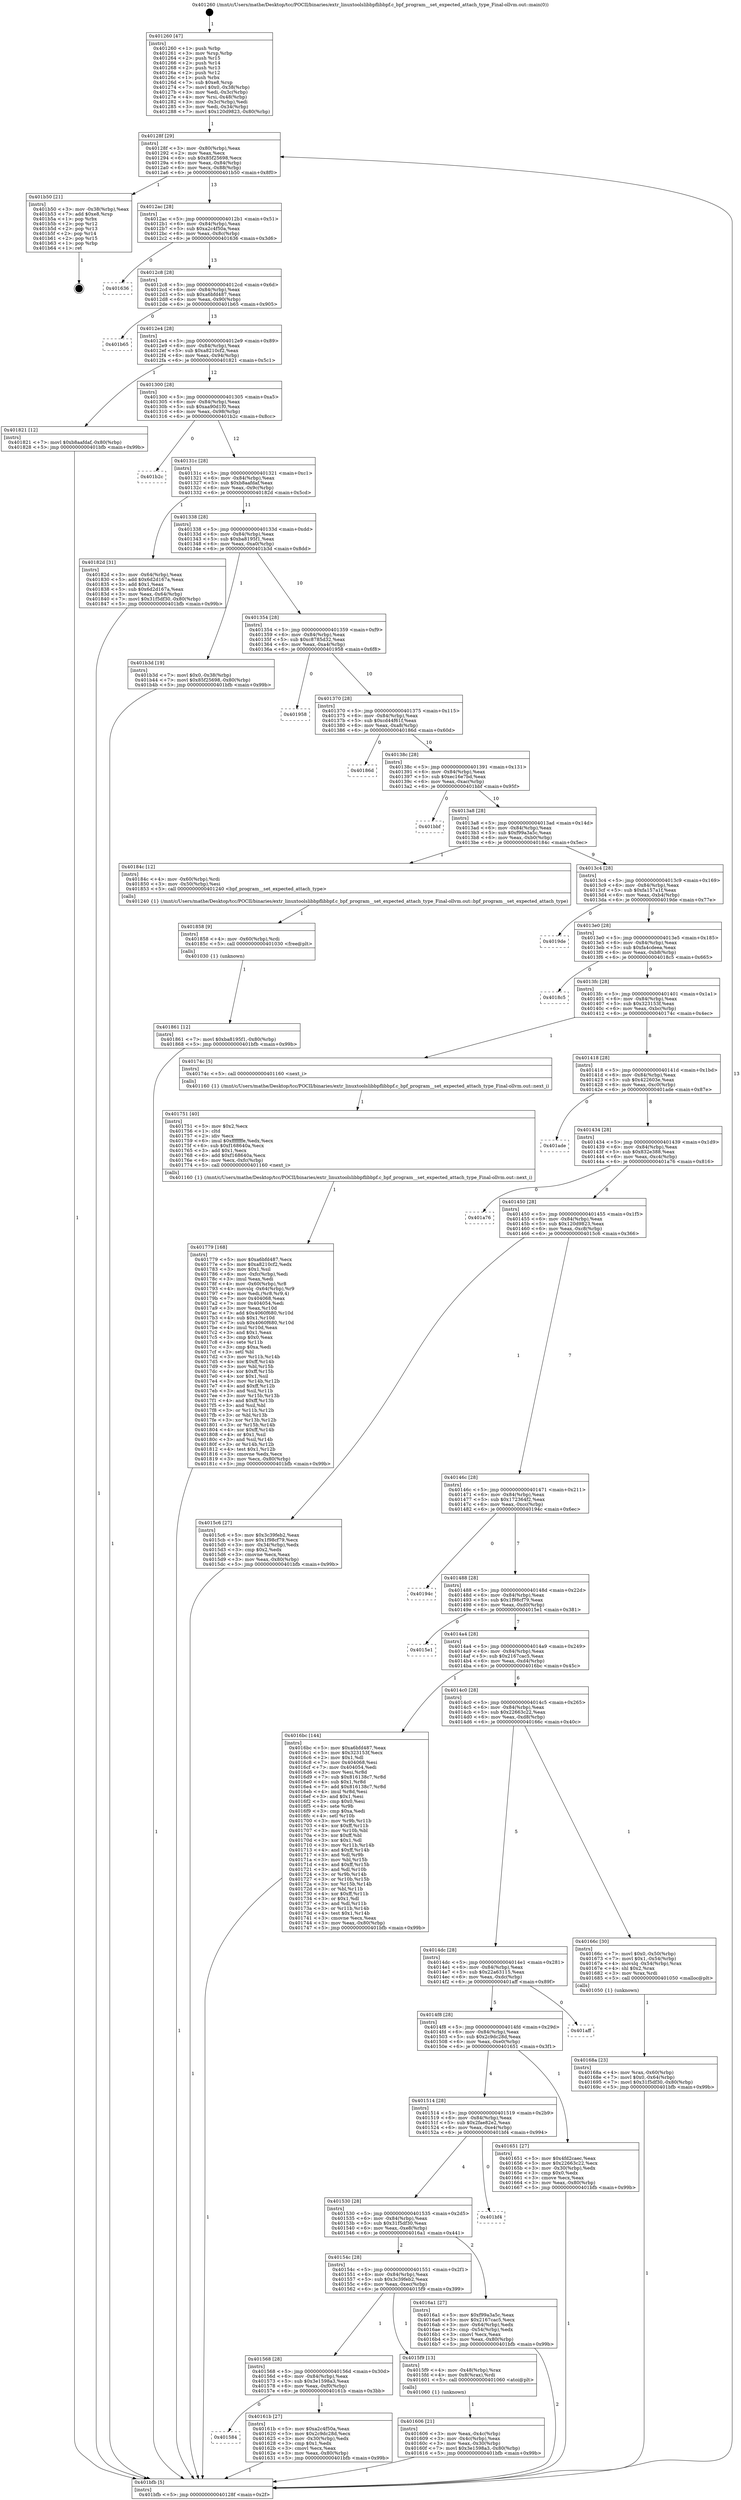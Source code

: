 digraph "0x401260" {
  label = "0x401260 (/mnt/c/Users/mathe/Desktop/tcc/POCII/binaries/extr_linuxtoolslibbpflibbpf.c_bpf_program__set_expected_attach_type_Final-ollvm.out::main(0))"
  labelloc = "t"
  node[shape=record]

  Entry [label="",width=0.3,height=0.3,shape=circle,fillcolor=black,style=filled]
  "0x40128f" [label="{
     0x40128f [29]\l
     | [instrs]\l
     &nbsp;&nbsp;0x40128f \<+3\>: mov -0x80(%rbp),%eax\l
     &nbsp;&nbsp;0x401292 \<+2\>: mov %eax,%ecx\l
     &nbsp;&nbsp;0x401294 \<+6\>: sub $0x85f25698,%ecx\l
     &nbsp;&nbsp;0x40129a \<+6\>: mov %eax,-0x84(%rbp)\l
     &nbsp;&nbsp;0x4012a0 \<+6\>: mov %ecx,-0x88(%rbp)\l
     &nbsp;&nbsp;0x4012a6 \<+6\>: je 0000000000401b50 \<main+0x8f0\>\l
  }"]
  "0x401b50" [label="{
     0x401b50 [21]\l
     | [instrs]\l
     &nbsp;&nbsp;0x401b50 \<+3\>: mov -0x38(%rbp),%eax\l
     &nbsp;&nbsp;0x401b53 \<+7\>: add $0xe8,%rsp\l
     &nbsp;&nbsp;0x401b5a \<+1\>: pop %rbx\l
     &nbsp;&nbsp;0x401b5b \<+2\>: pop %r12\l
     &nbsp;&nbsp;0x401b5d \<+2\>: pop %r13\l
     &nbsp;&nbsp;0x401b5f \<+2\>: pop %r14\l
     &nbsp;&nbsp;0x401b61 \<+2\>: pop %r15\l
     &nbsp;&nbsp;0x401b63 \<+1\>: pop %rbp\l
     &nbsp;&nbsp;0x401b64 \<+1\>: ret\l
  }"]
  "0x4012ac" [label="{
     0x4012ac [28]\l
     | [instrs]\l
     &nbsp;&nbsp;0x4012ac \<+5\>: jmp 00000000004012b1 \<main+0x51\>\l
     &nbsp;&nbsp;0x4012b1 \<+6\>: mov -0x84(%rbp),%eax\l
     &nbsp;&nbsp;0x4012b7 \<+5\>: sub $0xa2c4f50a,%eax\l
     &nbsp;&nbsp;0x4012bc \<+6\>: mov %eax,-0x8c(%rbp)\l
     &nbsp;&nbsp;0x4012c2 \<+6\>: je 0000000000401636 \<main+0x3d6\>\l
  }"]
  Exit [label="",width=0.3,height=0.3,shape=circle,fillcolor=black,style=filled,peripheries=2]
  "0x401636" [label="{
     0x401636\l
  }", style=dashed]
  "0x4012c8" [label="{
     0x4012c8 [28]\l
     | [instrs]\l
     &nbsp;&nbsp;0x4012c8 \<+5\>: jmp 00000000004012cd \<main+0x6d\>\l
     &nbsp;&nbsp;0x4012cd \<+6\>: mov -0x84(%rbp),%eax\l
     &nbsp;&nbsp;0x4012d3 \<+5\>: sub $0xa6bfd487,%eax\l
     &nbsp;&nbsp;0x4012d8 \<+6\>: mov %eax,-0x90(%rbp)\l
     &nbsp;&nbsp;0x4012de \<+6\>: je 0000000000401b65 \<main+0x905\>\l
  }"]
  "0x401861" [label="{
     0x401861 [12]\l
     | [instrs]\l
     &nbsp;&nbsp;0x401861 \<+7\>: movl $0xba8195f1,-0x80(%rbp)\l
     &nbsp;&nbsp;0x401868 \<+5\>: jmp 0000000000401bfb \<main+0x99b\>\l
  }"]
  "0x401b65" [label="{
     0x401b65\l
  }", style=dashed]
  "0x4012e4" [label="{
     0x4012e4 [28]\l
     | [instrs]\l
     &nbsp;&nbsp;0x4012e4 \<+5\>: jmp 00000000004012e9 \<main+0x89\>\l
     &nbsp;&nbsp;0x4012e9 \<+6\>: mov -0x84(%rbp),%eax\l
     &nbsp;&nbsp;0x4012ef \<+5\>: sub $0xa8210cf2,%eax\l
     &nbsp;&nbsp;0x4012f4 \<+6\>: mov %eax,-0x94(%rbp)\l
     &nbsp;&nbsp;0x4012fa \<+6\>: je 0000000000401821 \<main+0x5c1\>\l
  }"]
  "0x401858" [label="{
     0x401858 [9]\l
     | [instrs]\l
     &nbsp;&nbsp;0x401858 \<+4\>: mov -0x60(%rbp),%rdi\l
     &nbsp;&nbsp;0x40185c \<+5\>: call 0000000000401030 \<free@plt\>\l
     | [calls]\l
     &nbsp;&nbsp;0x401030 \{1\} (unknown)\l
  }"]
  "0x401821" [label="{
     0x401821 [12]\l
     | [instrs]\l
     &nbsp;&nbsp;0x401821 \<+7\>: movl $0xb8aafdaf,-0x80(%rbp)\l
     &nbsp;&nbsp;0x401828 \<+5\>: jmp 0000000000401bfb \<main+0x99b\>\l
  }"]
  "0x401300" [label="{
     0x401300 [28]\l
     | [instrs]\l
     &nbsp;&nbsp;0x401300 \<+5\>: jmp 0000000000401305 \<main+0xa5\>\l
     &nbsp;&nbsp;0x401305 \<+6\>: mov -0x84(%rbp),%eax\l
     &nbsp;&nbsp;0x40130b \<+5\>: sub $0xaa90d1f0,%eax\l
     &nbsp;&nbsp;0x401310 \<+6\>: mov %eax,-0x98(%rbp)\l
     &nbsp;&nbsp;0x401316 \<+6\>: je 0000000000401b2c \<main+0x8cc\>\l
  }"]
  "0x401779" [label="{
     0x401779 [168]\l
     | [instrs]\l
     &nbsp;&nbsp;0x401779 \<+5\>: mov $0xa6bfd487,%ecx\l
     &nbsp;&nbsp;0x40177e \<+5\>: mov $0xa8210cf2,%edx\l
     &nbsp;&nbsp;0x401783 \<+3\>: mov $0x1,%sil\l
     &nbsp;&nbsp;0x401786 \<+6\>: mov -0xfc(%rbp),%edi\l
     &nbsp;&nbsp;0x40178c \<+3\>: imul %eax,%edi\l
     &nbsp;&nbsp;0x40178f \<+4\>: mov -0x60(%rbp),%r8\l
     &nbsp;&nbsp;0x401793 \<+4\>: movslq -0x64(%rbp),%r9\l
     &nbsp;&nbsp;0x401797 \<+4\>: mov %edi,(%r8,%r9,4)\l
     &nbsp;&nbsp;0x40179b \<+7\>: mov 0x404068,%eax\l
     &nbsp;&nbsp;0x4017a2 \<+7\>: mov 0x404054,%edi\l
     &nbsp;&nbsp;0x4017a9 \<+3\>: mov %eax,%r10d\l
     &nbsp;&nbsp;0x4017ac \<+7\>: add $0x4060f680,%r10d\l
     &nbsp;&nbsp;0x4017b3 \<+4\>: sub $0x1,%r10d\l
     &nbsp;&nbsp;0x4017b7 \<+7\>: sub $0x4060f680,%r10d\l
     &nbsp;&nbsp;0x4017be \<+4\>: imul %r10d,%eax\l
     &nbsp;&nbsp;0x4017c2 \<+3\>: and $0x1,%eax\l
     &nbsp;&nbsp;0x4017c5 \<+3\>: cmp $0x0,%eax\l
     &nbsp;&nbsp;0x4017c8 \<+4\>: sete %r11b\l
     &nbsp;&nbsp;0x4017cc \<+3\>: cmp $0xa,%edi\l
     &nbsp;&nbsp;0x4017cf \<+3\>: setl %bl\l
     &nbsp;&nbsp;0x4017d2 \<+3\>: mov %r11b,%r14b\l
     &nbsp;&nbsp;0x4017d5 \<+4\>: xor $0xff,%r14b\l
     &nbsp;&nbsp;0x4017d9 \<+3\>: mov %bl,%r15b\l
     &nbsp;&nbsp;0x4017dc \<+4\>: xor $0xff,%r15b\l
     &nbsp;&nbsp;0x4017e0 \<+4\>: xor $0x1,%sil\l
     &nbsp;&nbsp;0x4017e4 \<+3\>: mov %r14b,%r12b\l
     &nbsp;&nbsp;0x4017e7 \<+4\>: and $0xff,%r12b\l
     &nbsp;&nbsp;0x4017eb \<+3\>: and %sil,%r11b\l
     &nbsp;&nbsp;0x4017ee \<+3\>: mov %r15b,%r13b\l
     &nbsp;&nbsp;0x4017f1 \<+4\>: and $0xff,%r13b\l
     &nbsp;&nbsp;0x4017f5 \<+3\>: and %sil,%bl\l
     &nbsp;&nbsp;0x4017f8 \<+3\>: or %r11b,%r12b\l
     &nbsp;&nbsp;0x4017fb \<+3\>: or %bl,%r13b\l
     &nbsp;&nbsp;0x4017fe \<+3\>: xor %r13b,%r12b\l
     &nbsp;&nbsp;0x401801 \<+3\>: or %r15b,%r14b\l
     &nbsp;&nbsp;0x401804 \<+4\>: xor $0xff,%r14b\l
     &nbsp;&nbsp;0x401808 \<+4\>: or $0x1,%sil\l
     &nbsp;&nbsp;0x40180c \<+3\>: and %sil,%r14b\l
     &nbsp;&nbsp;0x40180f \<+3\>: or %r14b,%r12b\l
     &nbsp;&nbsp;0x401812 \<+4\>: test $0x1,%r12b\l
     &nbsp;&nbsp;0x401816 \<+3\>: cmovne %edx,%ecx\l
     &nbsp;&nbsp;0x401819 \<+3\>: mov %ecx,-0x80(%rbp)\l
     &nbsp;&nbsp;0x40181c \<+5\>: jmp 0000000000401bfb \<main+0x99b\>\l
  }"]
  "0x401b2c" [label="{
     0x401b2c\l
  }", style=dashed]
  "0x40131c" [label="{
     0x40131c [28]\l
     | [instrs]\l
     &nbsp;&nbsp;0x40131c \<+5\>: jmp 0000000000401321 \<main+0xc1\>\l
     &nbsp;&nbsp;0x401321 \<+6\>: mov -0x84(%rbp),%eax\l
     &nbsp;&nbsp;0x401327 \<+5\>: sub $0xb8aafdaf,%eax\l
     &nbsp;&nbsp;0x40132c \<+6\>: mov %eax,-0x9c(%rbp)\l
     &nbsp;&nbsp;0x401332 \<+6\>: je 000000000040182d \<main+0x5cd\>\l
  }"]
  "0x401751" [label="{
     0x401751 [40]\l
     | [instrs]\l
     &nbsp;&nbsp;0x401751 \<+5\>: mov $0x2,%ecx\l
     &nbsp;&nbsp;0x401756 \<+1\>: cltd\l
     &nbsp;&nbsp;0x401757 \<+2\>: idiv %ecx\l
     &nbsp;&nbsp;0x401759 \<+6\>: imul $0xfffffffe,%edx,%ecx\l
     &nbsp;&nbsp;0x40175f \<+6\>: sub $0xf168640a,%ecx\l
     &nbsp;&nbsp;0x401765 \<+3\>: add $0x1,%ecx\l
     &nbsp;&nbsp;0x401768 \<+6\>: add $0xf168640a,%ecx\l
     &nbsp;&nbsp;0x40176e \<+6\>: mov %ecx,-0xfc(%rbp)\l
     &nbsp;&nbsp;0x401774 \<+5\>: call 0000000000401160 \<next_i\>\l
     | [calls]\l
     &nbsp;&nbsp;0x401160 \{1\} (/mnt/c/Users/mathe/Desktop/tcc/POCII/binaries/extr_linuxtoolslibbpflibbpf.c_bpf_program__set_expected_attach_type_Final-ollvm.out::next_i)\l
  }"]
  "0x40182d" [label="{
     0x40182d [31]\l
     | [instrs]\l
     &nbsp;&nbsp;0x40182d \<+3\>: mov -0x64(%rbp),%eax\l
     &nbsp;&nbsp;0x401830 \<+5\>: add $0x6d2d167a,%eax\l
     &nbsp;&nbsp;0x401835 \<+3\>: add $0x1,%eax\l
     &nbsp;&nbsp;0x401838 \<+5\>: sub $0x6d2d167a,%eax\l
     &nbsp;&nbsp;0x40183d \<+3\>: mov %eax,-0x64(%rbp)\l
     &nbsp;&nbsp;0x401840 \<+7\>: movl $0x31f5df30,-0x80(%rbp)\l
     &nbsp;&nbsp;0x401847 \<+5\>: jmp 0000000000401bfb \<main+0x99b\>\l
  }"]
  "0x401338" [label="{
     0x401338 [28]\l
     | [instrs]\l
     &nbsp;&nbsp;0x401338 \<+5\>: jmp 000000000040133d \<main+0xdd\>\l
     &nbsp;&nbsp;0x40133d \<+6\>: mov -0x84(%rbp),%eax\l
     &nbsp;&nbsp;0x401343 \<+5\>: sub $0xba8195f1,%eax\l
     &nbsp;&nbsp;0x401348 \<+6\>: mov %eax,-0xa0(%rbp)\l
     &nbsp;&nbsp;0x40134e \<+6\>: je 0000000000401b3d \<main+0x8dd\>\l
  }"]
  "0x40168a" [label="{
     0x40168a [23]\l
     | [instrs]\l
     &nbsp;&nbsp;0x40168a \<+4\>: mov %rax,-0x60(%rbp)\l
     &nbsp;&nbsp;0x40168e \<+7\>: movl $0x0,-0x64(%rbp)\l
     &nbsp;&nbsp;0x401695 \<+7\>: movl $0x31f5df30,-0x80(%rbp)\l
     &nbsp;&nbsp;0x40169c \<+5\>: jmp 0000000000401bfb \<main+0x99b\>\l
  }"]
  "0x401b3d" [label="{
     0x401b3d [19]\l
     | [instrs]\l
     &nbsp;&nbsp;0x401b3d \<+7\>: movl $0x0,-0x38(%rbp)\l
     &nbsp;&nbsp;0x401b44 \<+7\>: movl $0x85f25698,-0x80(%rbp)\l
     &nbsp;&nbsp;0x401b4b \<+5\>: jmp 0000000000401bfb \<main+0x99b\>\l
  }"]
  "0x401354" [label="{
     0x401354 [28]\l
     | [instrs]\l
     &nbsp;&nbsp;0x401354 \<+5\>: jmp 0000000000401359 \<main+0xf9\>\l
     &nbsp;&nbsp;0x401359 \<+6\>: mov -0x84(%rbp),%eax\l
     &nbsp;&nbsp;0x40135f \<+5\>: sub $0xc8785d32,%eax\l
     &nbsp;&nbsp;0x401364 \<+6\>: mov %eax,-0xa4(%rbp)\l
     &nbsp;&nbsp;0x40136a \<+6\>: je 0000000000401958 \<main+0x6f8\>\l
  }"]
  "0x401584" [label="{
     0x401584\l
  }", style=dashed]
  "0x401958" [label="{
     0x401958\l
  }", style=dashed]
  "0x401370" [label="{
     0x401370 [28]\l
     | [instrs]\l
     &nbsp;&nbsp;0x401370 \<+5\>: jmp 0000000000401375 \<main+0x115\>\l
     &nbsp;&nbsp;0x401375 \<+6\>: mov -0x84(%rbp),%eax\l
     &nbsp;&nbsp;0x40137b \<+5\>: sub $0xcd44f61f,%eax\l
     &nbsp;&nbsp;0x401380 \<+6\>: mov %eax,-0xa8(%rbp)\l
     &nbsp;&nbsp;0x401386 \<+6\>: je 000000000040186d \<main+0x60d\>\l
  }"]
  "0x40161b" [label="{
     0x40161b [27]\l
     | [instrs]\l
     &nbsp;&nbsp;0x40161b \<+5\>: mov $0xa2c4f50a,%eax\l
     &nbsp;&nbsp;0x401620 \<+5\>: mov $0x2c9dc28d,%ecx\l
     &nbsp;&nbsp;0x401625 \<+3\>: mov -0x30(%rbp),%edx\l
     &nbsp;&nbsp;0x401628 \<+3\>: cmp $0x1,%edx\l
     &nbsp;&nbsp;0x40162b \<+3\>: cmovl %ecx,%eax\l
     &nbsp;&nbsp;0x40162e \<+3\>: mov %eax,-0x80(%rbp)\l
     &nbsp;&nbsp;0x401631 \<+5\>: jmp 0000000000401bfb \<main+0x99b\>\l
  }"]
  "0x40186d" [label="{
     0x40186d\l
  }", style=dashed]
  "0x40138c" [label="{
     0x40138c [28]\l
     | [instrs]\l
     &nbsp;&nbsp;0x40138c \<+5\>: jmp 0000000000401391 \<main+0x131\>\l
     &nbsp;&nbsp;0x401391 \<+6\>: mov -0x84(%rbp),%eax\l
     &nbsp;&nbsp;0x401397 \<+5\>: sub $0xec16e7bd,%eax\l
     &nbsp;&nbsp;0x40139c \<+6\>: mov %eax,-0xac(%rbp)\l
     &nbsp;&nbsp;0x4013a2 \<+6\>: je 0000000000401bbf \<main+0x95f\>\l
  }"]
  "0x401606" [label="{
     0x401606 [21]\l
     | [instrs]\l
     &nbsp;&nbsp;0x401606 \<+3\>: mov %eax,-0x4c(%rbp)\l
     &nbsp;&nbsp;0x401609 \<+3\>: mov -0x4c(%rbp),%eax\l
     &nbsp;&nbsp;0x40160c \<+3\>: mov %eax,-0x30(%rbp)\l
     &nbsp;&nbsp;0x40160f \<+7\>: movl $0x3e1598a3,-0x80(%rbp)\l
     &nbsp;&nbsp;0x401616 \<+5\>: jmp 0000000000401bfb \<main+0x99b\>\l
  }"]
  "0x401bbf" [label="{
     0x401bbf\l
  }", style=dashed]
  "0x4013a8" [label="{
     0x4013a8 [28]\l
     | [instrs]\l
     &nbsp;&nbsp;0x4013a8 \<+5\>: jmp 00000000004013ad \<main+0x14d\>\l
     &nbsp;&nbsp;0x4013ad \<+6\>: mov -0x84(%rbp),%eax\l
     &nbsp;&nbsp;0x4013b3 \<+5\>: sub $0xf99a3a5c,%eax\l
     &nbsp;&nbsp;0x4013b8 \<+6\>: mov %eax,-0xb0(%rbp)\l
     &nbsp;&nbsp;0x4013be \<+6\>: je 000000000040184c \<main+0x5ec\>\l
  }"]
  "0x401568" [label="{
     0x401568 [28]\l
     | [instrs]\l
     &nbsp;&nbsp;0x401568 \<+5\>: jmp 000000000040156d \<main+0x30d\>\l
     &nbsp;&nbsp;0x40156d \<+6\>: mov -0x84(%rbp),%eax\l
     &nbsp;&nbsp;0x401573 \<+5\>: sub $0x3e1598a3,%eax\l
     &nbsp;&nbsp;0x401578 \<+6\>: mov %eax,-0xf0(%rbp)\l
     &nbsp;&nbsp;0x40157e \<+6\>: je 000000000040161b \<main+0x3bb\>\l
  }"]
  "0x40184c" [label="{
     0x40184c [12]\l
     | [instrs]\l
     &nbsp;&nbsp;0x40184c \<+4\>: mov -0x60(%rbp),%rdi\l
     &nbsp;&nbsp;0x401850 \<+3\>: mov -0x50(%rbp),%esi\l
     &nbsp;&nbsp;0x401853 \<+5\>: call 0000000000401240 \<bpf_program__set_expected_attach_type\>\l
     | [calls]\l
     &nbsp;&nbsp;0x401240 \{1\} (/mnt/c/Users/mathe/Desktop/tcc/POCII/binaries/extr_linuxtoolslibbpflibbpf.c_bpf_program__set_expected_attach_type_Final-ollvm.out::bpf_program__set_expected_attach_type)\l
  }"]
  "0x4013c4" [label="{
     0x4013c4 [28]\l
     | [instrs]\l
     &nbsp;&nbsp;0x4013c4 \<+5\>: jmp 00000000004013c9 \<main+0x169\>\l
     &nbsp;&nbsp;0x4013c9 \<+6\>: mov -0x84(%rbp),%eax\l
     &nbsp;&nbsp;0x4013cf \<+5\>: sub $0xfa157a1f,%eax\l
     &nbsp;&nbsp;0x4013d4 \<+6\>: mov %eax,-0xb4(%rbp)\l
     &nbsp;&nbsp;0x4013da \<+6\>: je 00000000004019de \<main+0x77e\>\l
  }"]
  "0x4015f9" [label="{
     0x4015f9 [13]\l
     | [instrs]\l
     &nbsp;&nbsp;0x4015f9 \<+4\>: mov -0x48(%rbp),%rax\l
     &nbsp;&nbsp;0x4015fd \<+4\>: mov 0x8(%rax),%rdi\l
     &nbsp;&nbsp;0x401601 \<+5\>: call 0000000000401060 \<atoi@plt\>\l
     | [calls]\l
     &nbsp;&nbsp;0x401060 \{1\} (unknown)\l
  }"]
  "0x4019de" [label="{
     0x4019de\l
  }", style=dashed]
  "0x4013e0" [label="{
     0x4013e0 [28]\l
     | [instrs]\l
     &nbsp;&nbsp;0x4013e0 \<+5\>: jmp 00000000004013e5 \<main+0x185\>\l
     &nbsp;&nbsp;0x4013e5 \<+6\>: mov -0x84(%rbp),%eax\l
     &nbsp;&nbsp;0x4013eb \<+5\>: sub $0xfa4cdeea,%eax\l
     &nbsp;&nbsp;0x4013f0 \<+6\>: mov %eax,-0xb8(%rbp)\l
     &nbsp;&nbsp;0x4013f6 \<+6\>: je 00000000004018c5 \<main+0x665\>\l
  }"]
  "0x40154c" [label="{
     0x40154c [28]\l
     | [instrs]\l
     &nbsp;&nbsp;0x40154c \<+5\>: jmp 0000000000401551 \<main+0x2f1\>\l
     &nbsp;&nbsp;0x401551 \<+6\>: mov -0x84(%rbp),%eax\l
     &nbsp;&nbsp;0x401557 \<+5\>: sub $0x3c39feb2,%eax\l
     &nbsp;&nbsp;0x40155c \<+6\>: mov %eax,-0xec(%rbp)\l
     &nbsp;&nbsp;0x401562 \<+6\>: je 00000000004015f9 \<main+0x399\>\l
  }"]
  "0x4018c5" [label="{
     0x4018c5\l
  }", style=dashed]
  "0x4013fc" [label="{
     0x4013fc [28]\l
     | [instrs]\l
     &nbsp;&nbsp;0x4013fc \<+5\>: jmp 0000000000401401 \<main+0x1a1\>\l
     &nbsp;&nbsp;0x401401 \<+6\>: mov -0x84(%rbp),%eax\l
     &nbsp;&nbsp;0x401407 \<+5\>: sub $0x323153f,%eax\l
     &nbsp;&nbsp;0x40140c \<+6\>: mov %eax,-0xbc(%rbp)\l
     &nbsp;&nbsp;0x401412 \<+6\>: je 000000000040174c \<main+0x4ec\>\l
  }"]
  "0x4016a1" [label="{
     0x4016a1 [27]\l
     | [instrs]\l
     &nbsp;&nbsp;0x4016a1 \<+5\>: mov $0xf99a3a5c,%eax\l
     &nbsp;&nbsp;0x4016a6 \<+5\>: mov $0x2167cac5,%ecx\l
     &nbsp;&nbsp;0x4016ab \<+3\>: mov -0x64(%rbp),%edx\l
     &nbsp;&nbsp;0x4016ae \<+3\>: cmp -0x54(%rbp),%edx\l
     &nbsp;&nbsp;0x4016b1 \<+3\>: cmovl %ecx,%eax\l
     &nbsp;&nbsp;0x4016b4 \<+3\>: mov %eax,-0x80(%rbp)\l
     &nbsp;&nbsp;0x4016b7 \<+5\>: jmp 0000000000401bfb \<main+0x99b\>\l
  }"]
  "0x40174c" [label="{
     0x40174c [5]\l
     | [instrs]\l
     &nbsp;&nbsp;0x40174c \<+5\>: call 0000000000401160 \<next_i\>\l
     | [calls]\l
     &nbsp;&nbsp;0x401160 \{1\} (/mnt/c/Users/mathe/Desktop/tcc/POCII/binaries/extr_linuxtoolslibbpflibbpf.c_bpf_program__set_expected_attach_type_Final-ollvm.out::next_i)\l
  }"]
  "0x401418" [label="{
     0x401418 [28]\l
     | [instrs]\l
     &nbsp;&nbsp;0x401418 \<+5\>: jmp 000000000040141d \<main+0x1bd\>\l
     &nbsp;&nbsp;0x40141d \<+6\>: mov -0x84(%rbp),%eax\l
     &nbsp;&nbsp;0x401423 \<+5\>: sub $0x422603e,%eax\l
     &nbsp;&nbsp;0x401428 \<+6\>: mov %eax,-0xc0(%rbp)\l
     &nbsp;&nbsp;0x40142e \<+6\>: je 0000000000401ade \<main+0x87e\>\l
  }"]
  "0x401530" [label="{
     0x401530 [28]\l
     | [instrs]\l
     &nbsp;&nbsp;0x401530 \<+5\>: jmp 0000000000401535 \<main+0x2d5\>\l
     &nbsp;&nbsp;0x401535 \<+6\>: mov -0x84(%rbp),%eax\l
     &nbsp;&nbsp;0x40153b \<+5\>: sub $0x31f5df30,%eax\l
     &nbsp;&nbsp;0x401540 \<+6\>: mov %eax,-0xe8(%rbp)\l
     &nbsp;&nbsp;0x401546 \<+6\>: je 00000000004016a1 \<main+0x441\>\l
  }"]
  "0x401ade" [label="{
     0x401ade\l
  }", style=dashed]
  "0x401434" [label="{
     0x401434 [28]\l
     | [instrs]\l
     &nbsp;&nbsp;0x401434 \<+5\>: jmp 0000000000401439 \<main+0x1d9\>\l
     &nbsp;&nbsp;0x401439 \<+6\>: mov -0x84(%rbp),%eax\l
     &nbsp;&nbsp;0x40143f \<+5\>: sub $0x832e388,%eax\l
     &nbsp;&nbsp;0x401444 \<+6\>: mov %eax,-0xc4(%rbp)\l
     &nbsp;&nbsp;0x40144a \<+6\>: je 0000000000401a76 \<main+0x816\>\l
  }"]
  "0x401bf4" [label="{
     0x401bf4\l
  }", style=dashed]
  "0x401a76" [label="{
     0x401a76\l
  }", style=dashed]
  "0x401450" [label="{
     0x401450 [28]\l
     | [instrs]\l
     &nbsp;&nbsp;0x401450 \<+5\>: jmp 0000000000401455 \<main+0x1f5\>\l
     &nbsp;&nbsp;0x401455 \<+6\>: mov -0x84(%rbp),%eax\l
     &nbsp;&nbsp;0x40145b \<+5\>: sub $0x120d9823,%eax\l
     &nbsp;&nbsp;0x401460 \<+6\>: mov %eax,-0xc8(%rbp)\l
     &nbsp;&nbsp;0x401466 \<+6\>: je 00000000004015c6 \<main+0x366\>\l
  }"]
  "0x401514" [label="{
     0x401514 [28]\l
     | [instrs]\l
     &nbsp;&nbsp;0x401514 \<+5\>: jmp 0000000000401519 \<main+0x2b9\>\l
     &nbsp;&nbsp;0x401519 \<+6\>: mov -0x84(%rbp),%eax\l
     &nbsp;&nbsp;0x40151f \<+5\>: sub $0x2fae82e2,%eax\l
     &nbsp;&nbsp;0x401524 \<+6\>: mov %eax,-0xe4(%rbp)\l
     &nbsp;&nbsp;0x40152a \<+6\>: je 0000000000401bf4 \<main+0x994\>\l
  }"]
  "0x4015c6" [label="{
     0x4015c6 [27]\l
     | [instrs]\l
     &nbsp;&nbsp;0x4015c6 \<+5\>: mov $0x3c39feb2,%eax\l
     &nbsp;&nbsp;0x4015cb \<+5\>: mov $0x1f98cf79,%ecx\l
     &nbsp;&nbsp;0x4015d0 \<+3\>: mov -0x34(%rbp),%edx\l
     &nbsp;&nbsp;0x4015d3 \<+3\>: cmp $0x2,%edx\l
     &nbsp;&nbsp;0x4015d6 \<+3\>: cmovne %ecx,%eax\l
     &nbsp;&nbsp;0x4015d9 \<+3\>: mov %eax,-0x80(%rbp)\l
     &nbsp;&nbsp;0x4015dc \<+5\>: jmp 0000000000401bfb \<main+0x99b\>\l
  }"]
  "0x40146c" [label="{
     0x40146c [28]\l
     | [instrs]\l
     &nbsp;&nbsp;0x40146c \<+5\>: jmp 0000000000401471 \<main+0x211\>\l
     &nbsp;&nbsp;0x401471 \<+6\>: mov -0x84(%rbp),%eax\l
     &nbsp;&nbsp;0x401477 \<+5\>: sub $0x172364f2,%eax\l
     &nbsp;&nbsp;0x40147c \<+6\>: mov %eax,-0xcc(%rbp)\l
     &nbsp;&nbsp;0x401482 \<+6\>: je 000000000040194c \<main+0x6ec\>\l
  }"]
  "0x401bfb" [label="{
     0x401bfb [5]\l
     | [instrs]\l
     &nbsp;&nbsp;0x401bfb \<+5\>: jmp 000000000040128f \<main+0x2f\>\l
  }"]
  "0x401260" [label="{
     0x401260 [47]\l
     | [instrs]\l
     &nbsp;&nbsp;0x401260 \<+1\>: push %rbp\l
     &nbsp;&nbsp;0x401261 \<+3\>: mov %rsp,%rbp\l
     &nbsp;&nbsp;0x401264 \<+2\>: push %r15\l
     &nbsp;&nbsp;0x401266 \<+2\>: push %r14\l
     &nbsp;&nbsp;0x401268 \<+2\>: push %r13\l
     &nbsp;&nbsp;0x40126a \<+2\>: push %r12\l
     &nbsp;&nbsp;0x40126c \<+1\>: push %rbx\l
     &nbsp;&nbsp;0x40126d \<+7\>: sub $0xe8,%rsp\l
     &nbsp;&nbsp;0x401274 \<+7\>: movl $0x0,-0x38(%rbp)\l
     &nbsp;&nbsp;0x40127b \<+3\>: mov %edi,-0x3c(%rbp)\l
     &nbsp;&nbsp;0x40127e \<+4\>: mov %rsi,-0x48(%rbp)\l
     &nbsp;&nbsp;0x401282 \<+3\>: mov -0x3c(%rbp),%edi\l
     &nbsp;&nbsp;0x401285 \<+3\>: mov %edi,-0x34(%rbp)\l
     &nbsp;&nbsp;0x401288 \<+7\>: movl $0x120d9823,-0x80(%rbp)\l
  }"]
  "0x401651" [label="{
     0x401651 [27]\l
     | [instrs]\l
     &nbsp;&nbsp;0x401651 \<+5\>: mov $0x4fd2caec,%eax\l
     &nbsp;&nbsp;0x401656 \<+5\>: mov $0x22663c22,%ecx\l
     &nbsp;&nbsp;0x40165b \<+3\>: mov -0x30(%rbp),%edx\l
     &nbsp;&nbsp;0x40165e \<+3\>: cmp $0x0,%edx\l
     &nbsp;&nbsp;0x401661 \<+3\>: cmove %ecx,%eax\l
     &nbsp;&nbsp;0x401664 \<+3\>: mov %eax,-0x80(%rbp)\l
     &nbsp;&nbsp;0x401667 \<+5\>: jmp 0000000000401bfb \<main+0x99b\>\l
  }"]
  "0x40194c" [label="{
     0x40194c\l
  }", style=dashed]
  "0x401488" [label="{
     0x401488 [28]\l
     | [instrs]\l
     &nbsp;&nbsp;0x401488 \<+5\>: jmp 000000000040148d \<main+0x22d\>\l
     &nbsp;&nbsp;0x40148d \<+6\>: mov -0x84(%rbp),%eax\l
     &nbsp;&nbsp;0x401493 \<+5\>: sub $0x1f98cf79,%eax\l
     &nbsp;&nbsp;0x401498 \<+6\>: mov %eax,-0xd0(%rbp)\l
     &nbsp;&nbsp;0x40149e \<+6\>: je 00000000004015e1 \<main+0x381\>\l
  }"]
  "0x4014f8" [label="{
     0x4014f8 [28]\l
     | [instrs]\l
     &nbsp;&nbsp;0x4014f8 \<+5\>: jmp 00000000004014fd \<main+0x29d\>\l
     &nbsp;&nbsp;0x4014fd \<+6\>: mov -0x84(%rbp),%eax\l
     &nbsp;&nbsp;0x401503 \<+5\>: sub $0x2c9dc28d,%eax\l
     &nbsp;&nbsp;0x401508 \<+6\>: mov %eax,-0xe0(%rbp)\l
     &nbsp;&nbsp;0x40150e \<+6\>: je 0000000000401651 \<main+0x3f1\>\l
  }"]
  "0x4015e1" [label="{
     0x4015e1\l
  }", style=dashed]
  "0x4014a4" [label="{
     0x4014a4 [28]\l
     | [instrs]\l
     &nbsp;&nbsp;0x4014a4 \<+5\>: jmp 00000000004014a9 \<main+0x249\>\l
     &nbsp;&nbsp;0x4014a9 \<+6\>: mov -0x84(%rbp),%eax\l
     &nbsp;&nbsp;0x4014af \<+5\>: sub $0x2167cac5,%eax\l
     &nbsp;&nbsp;0x4014b4 \<+6\>: mov %eax,-0xd4(%rbp)\l
     &nbsp;&nbsp;0x4014ba \<+6\>: je 00000000004016bc \<main+0x45c\>\l
  }"]
  "0x401aff" [label="{
     0x401aff\l
  }", style=dashed]
  "0x4016bc" [label="{
     0x4016bc [144]\l
     | [instrs]\l
     &nbsp;&nbsp;0x4016bc \<+5\>: mov $0xa6bfd487,%eax\l
     &nbsp;&nbsp;0x4016c1 \<+5\>: mov $0x323153f,%ecx\l
     &nbsp;&nbsp;0x4016c6 \<+2\>: mov $0x1,%dl\l
     &nbsp;&nbsp;0x4016c8 \<+7\>: mov 0x404068,%esi\l
     &nbsp;&nbsp;0x4016cf \<+7\>: mov 0x404054,%edi\l
     &nbsp;&nbsp;0x4016d6 \<+3\>: mov %esi,%r8d\l
     &nbsp;&nbsp;0x4016d9 \<+7\>: sub $0x816138c7,%r8d\l
     &nbsp;&nbsp;0x4016e0 \<+4\>: sub $0x1,%r8d\l
     &nbsp;&nbsp;0x4016e4 \<+7\>: add $0x816138c7,%r8d\l
     &nbsp;&nbsp;0x4016eb \<+4\>: imul %r8d,%esi\l
     &nbsp;&nbsp;0x4016ef \<+3\>: and $0x1,%esi\l
     &nbsp;&nbsp;0x4016f2 \<+3\>: cmp $0x0,%esi\l
     &nbsp;&nbsp;0x4016f5 \<+4\>: sete %r9b\l
     &nbsp;&nbsp;0x4016f9 \<+3\>: cmp $0xa,%edi\l
     &nbsp;&nbsp;0x4016fc \<+4\>: setl %r10b\l
     &nbsp;&nbsp;0x401700 \<+3\>: mov %r9b,%r11b\l
     &nbsp;&nbsp;0x401703 \<+4\>: xor $0xff,%r11b\l
     &nbsp;&nbsp;0x401707 \<+3\>: mov %r10b,%bl\l
     &nbsp;&nbsp;0x40170a \<+3\>: xor $0xff,%bl\l
     &nbsp;&nbsp;0x40170d \<+3\>: xor $0x1,%dl\l
     &nbsp;&nbsp;0x401710 \<+3\>: mov %r11b,%r14b\l
     &nbsp;&nbsp;0x401713 \<+4\>: and $0xff,%r14b\l
     &nbsp;&nbsp;0x401717 \<+3\>: and %dl,%r9b\l
     &nbsp;&nbsp;0x40171a \<+3\>: mov %bl,%r15b\l
     &nbsp;&nbsp;0x40171d \<+4\>: and $0xff,%r15b\l
     &nbsp;&nbsp;0x401721 \<+3\>: and %dl,%r10b\l
     &nbsp;&nbsp;0x401724 \<+3\>: or %r9b,%r14b\l
     &nbsp;&nbsp;0x401727 \<+3\>: or %r10b,%r15b\l
     &nbsp;&nbsp;0x40172a \<+3\>: xor %r15b,%r14b\l
     &nbsp;&nbsp;0x40172d \<+3\>: or %bl,%r11b\l
     &nbsp;&nbsp;0x401730 \<+4\>: xor $0xff,%r11b\l
     &nbsp;&nbsp;0x401734 \<+3\>: or $0x1,%dl\l
     &nbsp;&nbsp;0x401737 \<+3\>: and %dl,%r11b\l
     &nbsp;&nbsp;0x40173a \<+3\>: or %r11b,%r14b\l
     &nbsp;&nbsp;0x40173d \<+4\>: test $0x1,%r14b\l
     &nbsp;&nbsp;0x401741 \<+3\>: cmovne %ecx,%eax\l
     &nbsp;&nbsp;0x401744 \<+3\>: mov %eax,-0x80(%rbp)\l
     &nbsp;&nbsp;0x401747 \<+5\>: jmp 0000000000401bfb \<main+0x99b\>\l
  }"]
  "0x4014c0" [label="{
     0x4014c0 [28]\l
     | [instrs]\l
     &nbsp;&nbsp;0x4014c0 \<+5\>: jmp 00000000004014c5 \<main+0x265\>\l
     &nbsp;&nbsp;0x4014c5 \<+6\>: mov -0x84(%rbp),%eax\l
     &nbsp;&nbsp;0x4014cb \<+5\>: sub $0x22663c22,%eax\l
     &nbsp;&nbsp;0x4014d0 \<+6\>: mov %eax,-0xd8(%rbp)\l
     &nbsp;&nbsp;0x4014d6 \<+6\>: je 000000000040166c \<main+0x40c\>\l
  }"]
  "0x4014dc" [label="{
     0x4014dc [28]\l
     | [instrs]\l
     &nbsp;&nbsp;0x4014dc \<+5\>: jmp 00000000004014e1 \<main+0x281\>\l
     &nbsp;&nbsp;0x4014e1 \<+6\>: mov -0x84(%rbp),%eax\l
     &nbsp;&nbsp;0x4014e7 \<+5\>: sub $0x22a63115,%eax\l
     &nbsp;&nbsp;0x4014ec \<+6\>: mov %eax,-0xdc(%rbp)\l
     &nbsp;&nbsp;0x4014f2 \<+6\>: je 0000000000401aff \<main+0x89f\>\l
  }"]
  "0x40166c" [label="{
     0x40166c [30]\l
     | [instrs]\l
     &nbsp;&nbsp;0x40166c \<+7\>: movl $0x0,-0x50(%rbp)\l
     &nbsp;&nbsp;0x401673 \<+7\>: movl $0x1,-0x54(%rbp)\l
     &nbsp;&nbsp;0x40167a \<+4\>: movslq -0x54(%rbp),%rax\l
     &nbsp;&nbsp;0x40167e \<+4\>: shl $0x2,%rax\l
     &nbsp;&nbsp;0x401682 \<+3\>: mov %rax,%rdi\l
     &nbsp;&nbsp;0x401685 \<+5\>: call 0000000000401050 \<malloc@plt\>\l
     | [calls]\l
     &nbsp;&nbsp;0x401050 \{1\} (unknown)\l
  }"]
  Entry -> "0x401260" [label=" 1"]
  "0x40128f" -> "0x401b50" [label=" 1"]
  "0x40128f" -> "0x4012ac" [label=" 13"]
  "0x401b50" -> Exit [label=" 1"]
  "0x4012ac" -> "0x401636" [label=" 0"]
  "0x4012ac" -> "0x4012c8" [label=" 13"]
  "0x401b3d" -> "0x401bfb" [label=" 1"]
  "0x4012c8" -> "0x401b65" [label=" 0"]
  "0x4012c8" -> "0x4012e4" [label=" 13"]
  "0x401861" -> "0x401bfb" [label=" 1"]
  "0x4012e4" -> "0x401821" [label=" 1"]
  "0x4012e4" -> "0x401300" [label=" 12"]
  "0x401858" -> "0x401861" [label=" 1"]
  "0x401300" -> "0x401b2c" [label=" 0"]
  "0x401300" -> "0x40131c" [label=" 12"]
  "0x40184c" -> "0x401858" [label=" 1"]
  "0x40131c" -> "0x40182d" [label=" 1"]
  "0x40131c" -> "0x401338" [label=" 11"]
  "0x40182d" -> "0x401bfb" [label=" 1"]
  "0x401338" -> "0x401b3d" [label=" 1"]
  "0x401338" -> "0x401354" [label=" 10"]
  "0x401821" -> "0x401bfb" [label=" 1"]
  "0x401354" -> "0x401958" [label=" 0"]
  "0x401354" -> "0x401370" [label=" 10"]
  "0x401779" -> "0x401bfb" [label=" 1"]
  "0x401370" -> "0x40186d" [label=" 0"]
  "0x401370" -> "0x40138c" [label=" 10"]
  "0x401751" -> "0x401779" [label=" 1"]
  "0x40138c" -> "0x401bbf" [label=" 0"]
  "0x40138c" -> "0x4013a8" [label=" 10"]
  "0x4016bc" -> "0x401bfb" [label=" 1"]
  "0x4013a8" -> "0x40184c" [label=" 1"]
  "0x4013a8" -> "0x4013c4" [label=" 9"]
  "0x4016a1" -> "0x401bfb" [label=" 2"]
  "0x4013c4" -> "0x4019de" [label=" 0"]
  "0x4013c4" -> "0x4013e0" [label=" 9"]
  "0x40168a" -> "0x401bfb" [label=" 1"]
  "0x4013e0" -> "0x4018c5" [label=" 0"]
  "0x4013e0" -> "0x4013fc" [label=" 9"]
  "0x401651" -> "0x401bfb" [label=" 1"]
  "0x4013fc" -> "0x40174c" [label=" 1"]
  "0x4013fc" -> "0x401418" [label=" 8"]
  "0x40161b" -> "0x401bfb" [label=" 1"]
  "0x401418" -> "0x401ade" [label=" 0"]
  "0x401418" -> "0x401434" [label=" 8"]
  "0x401568" -> "0x40161b" [label=" 1"]
  "0x401434" -> "0x401a76" [label=" 0"]
  "0x401434" -> "0x401450" [label=" 8"]
  "0x40174c" -> "0x401751" [label=" 1"]
  "0x401450" -> "0x4015c6" [label=" 1"]
  "0x401450" -> "0x40146c" [label=" 7"]
  "0x4015c6" -> "0x401bfb" [label=" 1"]
  "0x401260" -> "0x40128f" [label=" 1"]
  "0x401bfb" -> "0x40128f" [label=" 13"]
  "0x4015f9" -> "0x401606" [label=" 1"]
  "0x40146c" -> "0x40194c" [label=" 0"]
  "0x40146c" -> "0x401488" [label=" 7"]
  "0x40154c" -> "0x401568" [label=" 1"]
  "0x401488" -> "0x4015e1" [label=" 0"]
  "0x401488" -> "0x4014a4" [label=" 7"]
  "0x40166c" -> "0x40168a" [label=" 1"]
  "0x4014a4" -> "0x4016bc" [label=" 1"]
  "0x4014a4" -> "0x4014c0" [label=" 6"]
  "0x401530" -> "0x40154c" [label=" 2"]
  "0x4014c0" -> "0x40166c" [label=" 1"]
  "0x4014c0" -> "0x4014dc" [label=" 5"]
  "0x401530" -> "0x4016a1" [label=" 2"]
  "0x4014dc" -> "0x401aff" [label=" 0"]
  "0x4014dc" -> "0x4014f8" [label=" 5"]
  "0x40154c" -> "0x4015f9" [label=" 1"]
  "0x4014f8" -> "0x401651" [label=" 1"]
  "0x4014f8" -> "0x401514" [label=" 4"]
  "0x401606" -> "0x401bfb" [label=" 1"]
  "0x401514" -> "0x401bf4" [label=" 0"]
  "0x401514" -> "0x401530" [label=" 4"]
  "0x401568" -> "0x401584" [label=" 0"]
}
